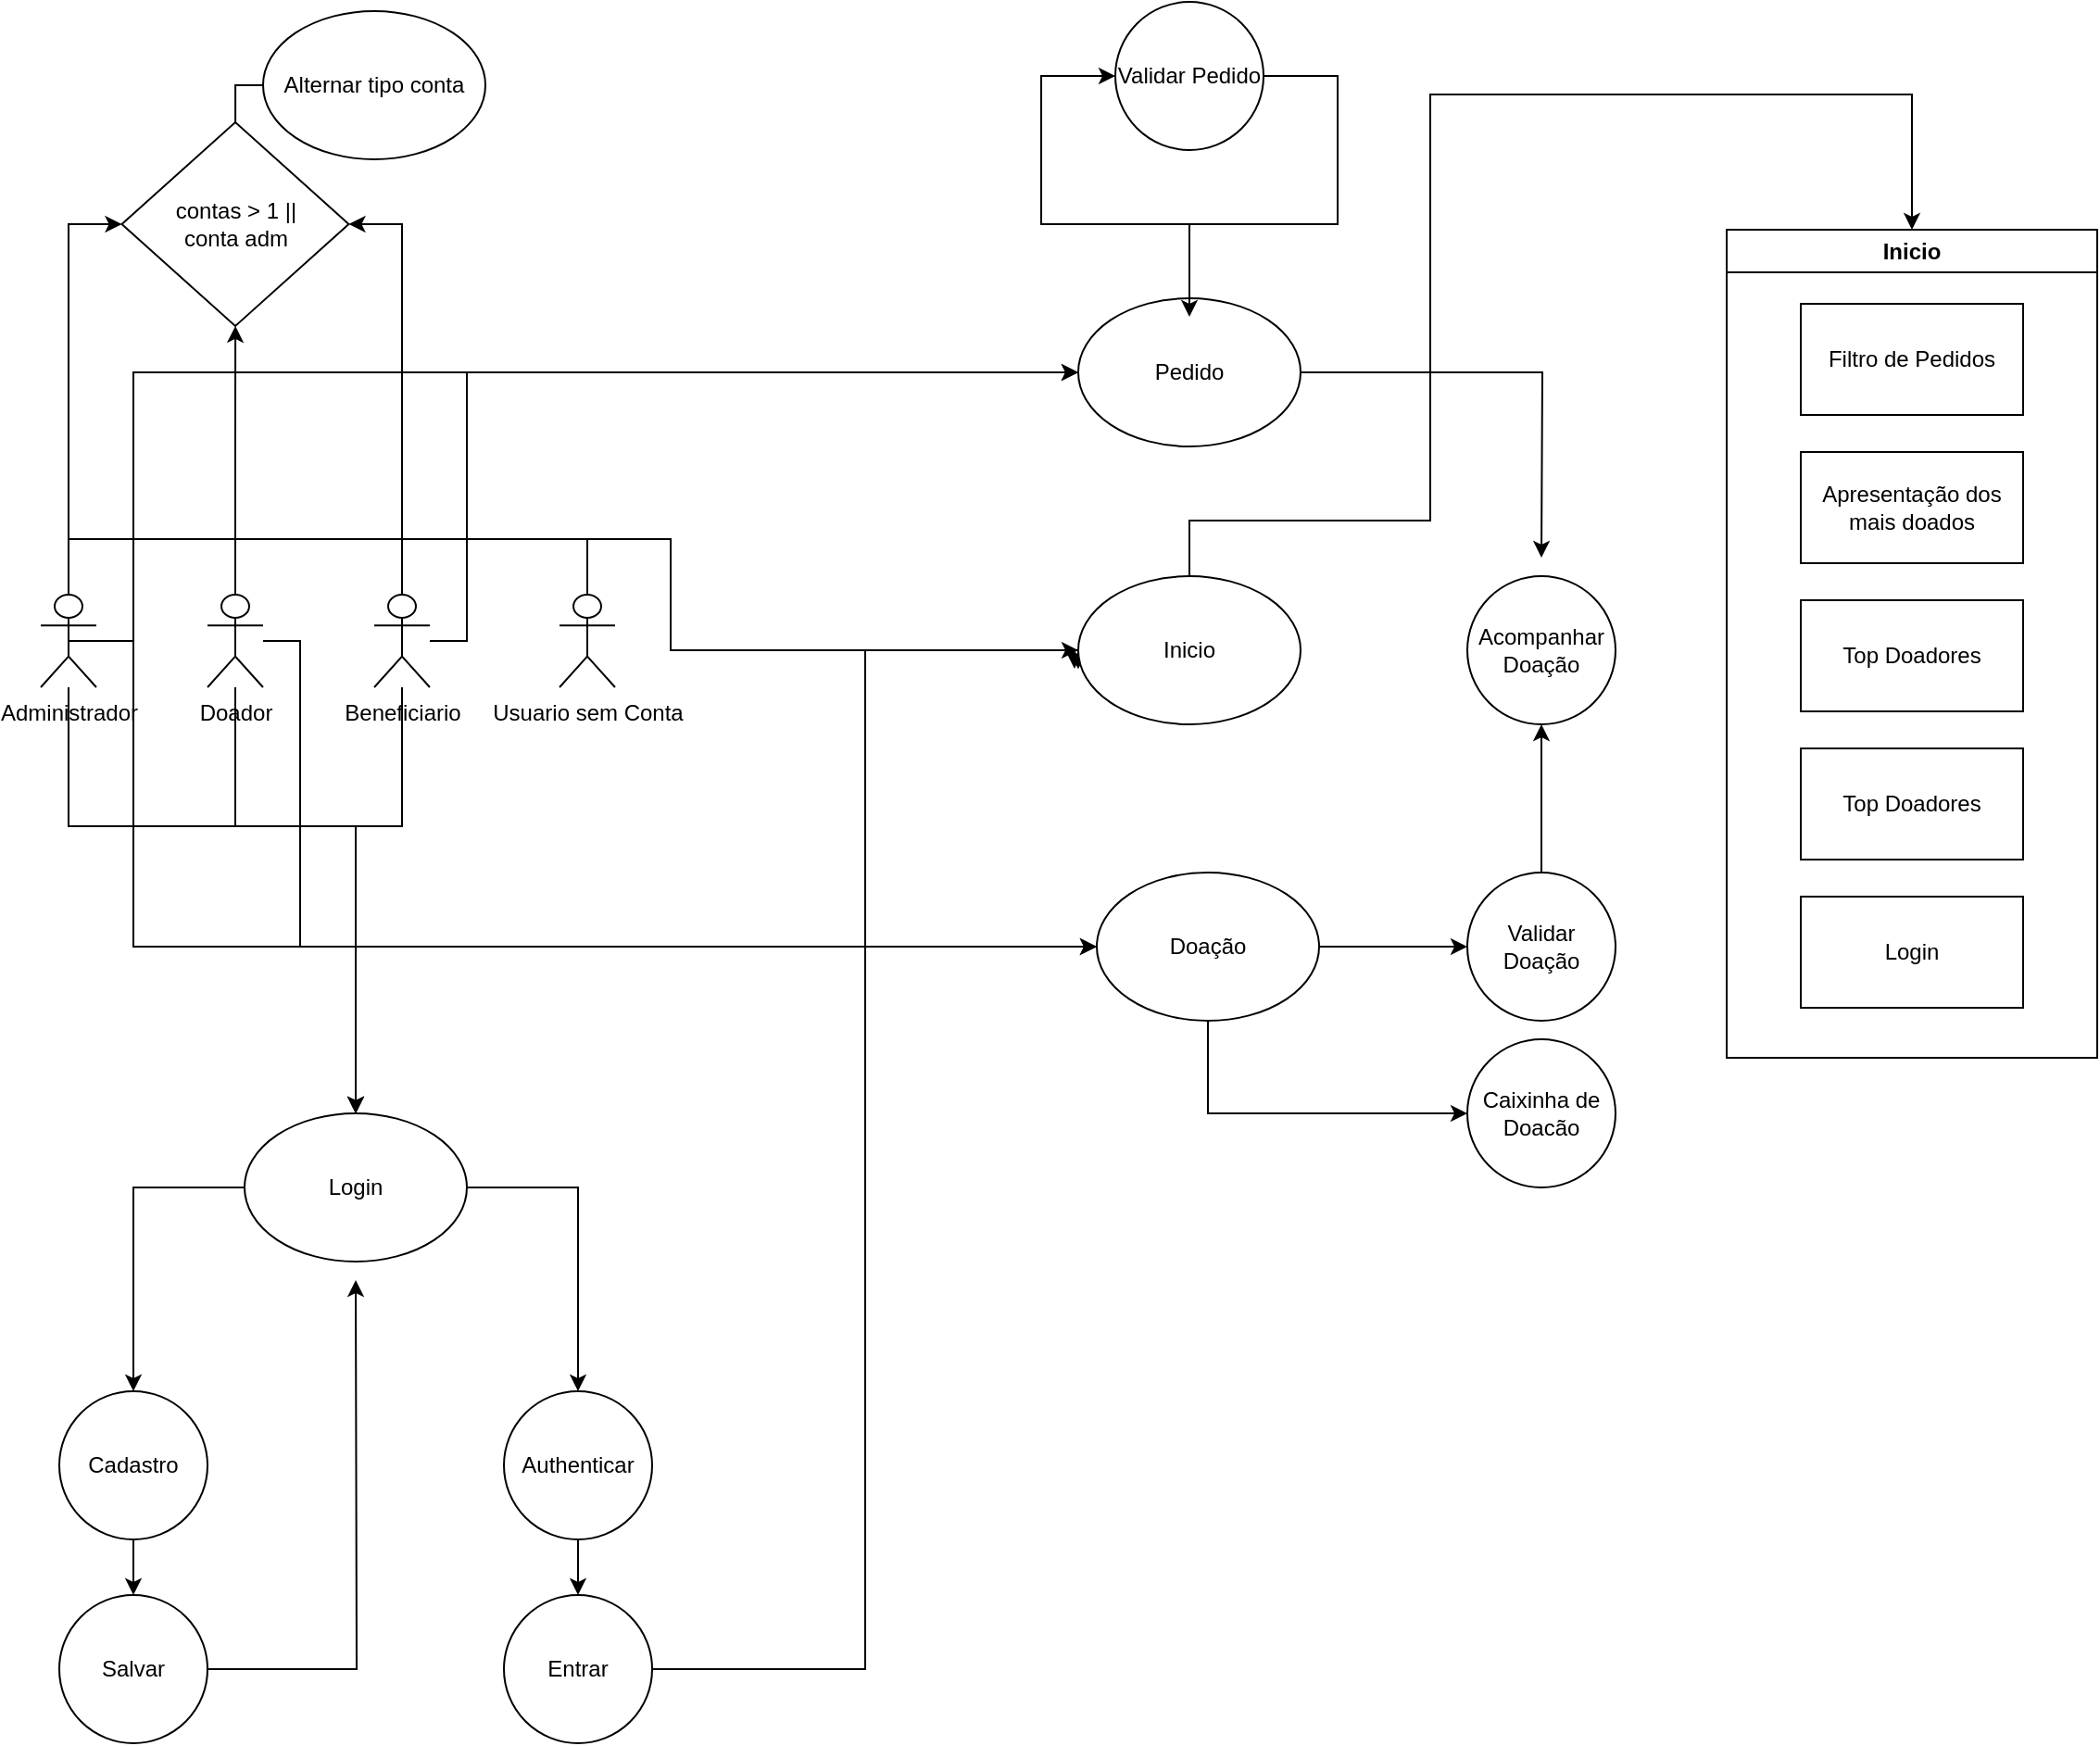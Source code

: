 <mxfile version="21.6.8" type="github">
  <diagram name="Página-1" id="pe9PbRQQL5UhokLPyu_G">
    <mxGraphModel dx="2022" dy="899" grid="1" gridSize="10" guides="1" tooltips="1" connect="1" arrows="1" fold="1" page="1" pageScale="1" pageWidth="827" pageHeight="1169" math="0" shadow="0">
      <root>
        <mxCell id="0" />
        <mxCell id="1" parent="0" />
        <mxCell id="Jp_xD6fa2XEamCbHU7ws-20" style="edgeStyle=orthogonalEdgeStyle;rounded=0;orthogonalLoop=1;jettySize=auto;html=1;" parent="1" source="Jp_xD6fa2XEamCbHU7ws-1" target="Jp_xD6fa2XEamCbHU7ws-2" edge="1">
          <mxGeometry relative="1" as="geometry">
            <Array as="points">
              <mxPoint x="315" y="560" />
              <mxPoint x="470" y="560" />
            </Array>
          </mxGeometry>
        </mxCell>
        <mxCell id="Jp_xD6fa2XEamCbHU7ws-28" style="edgeStyle=orthogonalEdgeStyle;rounded=0;orthogonalLoop=1;jettySize=auto;html=1;entryX=0;entryY=0.625;entryDx=0;entryDy=0;entryPerimeter=0;" parent="1" source="Jp_xD6fa2XEamCbHU7ws-1" target="Jp_xD6fa2XEamCbHU7ws-22" edge="1">
          <mxGeometry relative="1" as="geometry">
            <Array as="points">
              <mxPoint x="315" y="405" />
              <mxPoint x="640" y="405" />
              <mxPoint x="640" y="465" />
              <mxPoint x="860" y="465" />
            </Array>
          </mxGeometry>
        </mxCell>
        <mxCell id="Jp_xD6fa2XEamCbHU7ws-32" style="edgeStyle=orthogonalEdgeStyle;rounded=0;orthogonalLoop=1;jettySize=auto;html=1;entryX=0;entryY=0.5;entryDx=0;entryDy=0;" parent="1" source="Jp_xD6fa2XEamCbHU7ws-1" target="Jp_xD6fa2XEamCbHU7ws-30" edge="1">
          <mxGeometry relative="1" as="geometry">
            <Array as="points">
              <mxPoint x="350" y="460" />
              <mxPoint x="350" y="625" />
            </Array>
          </mxGeometry>
        </mxCell>
        <mxCell id="Jp_xD6fa2XEamCbHU7ws-35" style="edgeStyle=orthogonalEdgeStyle;rounded=0;orthogonalLoop=1;jettySize=auto;html=1;exitX=0.5;exitY=0.5;exitDx=0;exitDy=0;exitPerimeter=0;entryX=0;entryY=0.5;entryDx=0;entryDy=0;" parent="1" source="Jp_xD6fa2XEamCbHU7ws-1" target="Jp_xD6fa2XEamCbHU7ws-33" edge="1">
          <mxGeometry relative="1" as="geometry">
            <Array as="points">
              <mxPoint x="350" y="460" />
              <mxPoint x="350" y="315" />
            </Array>
          </mxGeometry>
        </mxCell>
        <mxCell id="g64wiQgbRFAItWLLVFa3-40" style="edgeStyle=orthogonalEdgeStyle;rounded=0;orthogonalLoop=1;jettySize=auto;html=1;" edge="1" parent="1" source="Jp_xD6fa2XEamCbHU7ws-1" target="g64wiQgbRFAItWLLVFa3-30">
          <mxGeometry relative="1" as="geometry">
            <Array as="points">
              <mxPoint x="315" y="235" />
            </Array>
          </mxGeometry>
        </mxCell>
        <mxCell id="Jp_xD6fa2XEamCbHU7ws-1" value="Administrador" style="shape=umlActor;verticalLabelPosition=bottom;verticalAlign=top;html=1;outlineConnect=0;" parent="1" vertex="1">
          <mxGeometry x="300" y="435" width="30" height="50" as="geometry" />
        </mxCell>
        <mxCell id="Jp_xD6fa2XEamCbHU7ws-6" style="edgeStyle=orthogonalEdgeStyle;rounded=0;orthogonalLoop=1;jettySize=auto;html=1;entryX=0.5;entryY=0;entryDx=0;entryDy=0;" parent="1" source="Jp_xD6fa2XEamCbHU7ws-2" target="Jp_xD6fa2XEamCbHU7ws-11" edge="1">
          <mxGeometry relative="1" as="geometry">
            <mxPoint x="350" y="855" as="targetPoint" />
          </mxGeometry>
        </mxCell>
        <mxCell id="Jp_xD6fa2XEamCbHU7ws-12" style="edgeStyle=orthogonalEdgeStyle;rounded=0;orthogonalLoop=1;jettySize=auto;html=1;entryX=0.5;entryY=0;entryDx=0;entryDy=0;" parent="1" source="Jp_xD6fa2XEamCbHU7ws-2" target="Jp_xD6fa2XEamCbHU7ws-9" edge="1">
          <mxGeometry relative="1" as="geometry" />
        </mxCell>
        <mxCell id="Jp_xD6fa2XEamCbHU7ws-2" value="Login" style="ellipse;whiteSpace=wrap;html=1;" parent="1" vertex="1">
          <mxGeometry x="410" y="715" width="120" height="80" as="geometry" />
        </mxCell>
        <mxCell id="Jp_xD6fa2XEamCbHU7ws-17" style="edgeStyle=orthogonalEdgeStyle;rounded=0;orthogonalLoop=1;jettySize=auto;html=1;entryX=0.5;entryY=0;entryDx=0;entryDy=0;" parent="1" source="Jp_xD6fa2XEamCbHU7ws-3" target="Jp_xD6fa2XEamCbHU7ws-2" edge="1">
          <mxGeometry relative="1" as="geometry">
            <Array as="points">
              <mxPoint x="405" y="560" />
              <mxPoint x="470" y="560" />
            </Array>
          </mxGeometry>
        </mxCell>
        <mxCell id="Jp_xD6fa2XEamCbHU7ws-23" style="edgeStyle=orthogonalEdgeStyle;rounded=0;orthogonalLoop=1;jettySize=auto;html=1;exitX=0.5;exitY=0;exitDx=0;exitDy=0;exitPerimeter=0;" parent="1" edge="1">
          <mxGeometry relative="1" as="geometry">
            <mxPoint x="405" y="445" as="sourcePoint" />
            <mxPoint x="860" y="475" as="targetPoint" />
            <Array as="points">
              <mxPoint x="405" y="405" />
              <mxPoint x="640" y="405" />
              <mxPoint x="640" y="465" />
              <mxPoint x="860" y="465" />
            </Array>
          </mxGeometry>
        </mxCell>
        <mxCell id="Jp_xD6fa2XEamCbHU7ws-31" style="edgeStyle=orthogonalEdgeStyle;rounded=0;orthogonalLoop=1;jettySize=auto;html=1;entryX=0;entryY=0.5;entryDx=0;entryDy=0;" parent="1" source="Jp_xD6fa2XEamCbHU7ws-3" target="Jp_xD6fa2XEamCbHU7ws-30" edge="1">
          <mxGeometry relative="1" as="geometry">
            <Array as="points">
              <mxPoint x="440" y="460" />
              <mxPoint x="440" y="625" />
            </Array>
          </mxGeometry>
        </mxCell>
        <mxCell id="g64wiQgbRFAItWLLVFa3-37" style="edgeStyle=orthogonalEdgeStyle;rounded=0;orthogonalLoop=1;jettySize=auto;html=1;" edge="1" parent="1" source="Jp_xD6fa2XEamCbHU7ws-3" target="g64wiQgbRFAItWLLVFa3-30">
          <mxGeometry relative="1" as="geometry" />
        </mxCell>
        <mxCell id="Jp_xD6fa2XEamCbHU7ws-3" value="Doador" style="shape=umlActor;verticalLabelPosition=bottom;verticalAlign=top;html=1;outlineConnect=0;" parent="1" vertex="1">
          <mxGeometry x="390" y="435" width="30" height="50" as="geometry" />
        </mxCell>
        <mxCell id="Jp_xD6fa2XEamCbHU7ws-16" style="edgeStyle=orthogonalEdgeStyle;rounded=0;orthogonalLoop=1;jettySize=auto;html=1;entryX=0.5;entryY=0;entryDx=0;entryDy=0;" parent="1" source="Jp_xD6fa2XEamCbHU7ws-5" target="Jp_xD6fa2XEamCbHU7ws-2" edge="1">
          <mxGeometry relative="1" as="geometry">
            <Array as="points">
              <mxPoint x="495" y="560" />
              <mxPoint x="470" y="560" />
            </Array>
          </mxGeometry>
        </mxCell>
        <mxCell id="Jp_xD6fa2XEamCbHU7ws-27" style="edgeStyle=orthogonalEdgeStyle;rounded=0;orthogonalLoop=1;jettySize=auto;html=1;exitX=0.5;exitY=0;exitDx=0;exitDy=0;exitPerimeter=0;entryX=-0.017;entryY=0.625;entryDx=0;entryDy=0;entryPerimeter=0;" parent="1" source="Jp_xD6fa2XEamCbHU7ws-5" target="Jp_xD6fa2XEamCbHU7ws-22" edge="1">
          <mxGeometry relative="1" as="geometry">
            <Array as="points">
              <mxPoint x="495" y="405" />
              <mxPoint x="640" y="405" />
              <mxPoint x="640" y="465" />
              <mxPoint x="858" y="465" />
            </Array>
          </mxGeometry>
        </mxCell>
        <mxCell id="Jp_xD6fa2XEamCbHU7ws-34" style="edgeStyle=orthogonalEdgeStyle;rounded=0;orthogonalLoop=1;jettySize=auto;html=1;entryX=0;entryY=0.5;entryDx=0;entryDy=0;" parent="1" source="Jp_xD6fa2XEamCbHU7ws-5" target="Jp_xD6fa2XEamCbHU7ws-33" edge="1">
          <mxGeometry relative="1" as="geometry">
            <Array as="points">
              <mxPoint x="530" y="460" />
              <mxPoint x="530" y="315" />
            </Array>
          </mxGeometry>
        </mxCell>
        <mxCell id="g64wiQgbRFAItWLLVFa3-29" style="edgeStyle=orthogonalEdgeStyle;rounded=0;orthogonalLoop=1;jettySize=auto;html=1;" edge="1" parent="1" source="g64wiQgbRFAItWLLVFa3-30" target="g64wiQgbRFAItWLLVFa3-23">
          <mxGeometry relative="1" as="geometry">
            <Array as="points" />
          </mxGeometry>
        </mxCell>
        <mxCell id="Jp_xD6fa2XEamCbHU7ws-5" value="Beneficiario" style="shape=umlActor;verticalLabelPosition=bottom;verticalAlign=top;html=1;outlineConnect=0;" parent="1" vertex="1">
          <mxGeometry x="480" y="435" width="30" height="50" as="geometry" />
        </mxCell>
        <mxCell id="Jp_xD6fa2XEamCbHU7ws-13" style="edgeStyle=orthogonalEdgeStyle;rounded=0;orthogonalLoop=1;jettySize=auto;html=1;exitX=0.5;exitY=1;exitDx=0;exitDy=0;" parent="1" source="Jp_xD6fa2XEamCbHU7ws-9" target="Jp_xD6fa2XEamCbHU7ws-10" edge="1">
          <mxGeometry relative="1" as="geometry" />
        </mxCell>
        <mxCell id="Jp_xD6fa2XEamCbHU7ws-9" value="Authenticar" style="ellipse;whiteSpace=wrap;html=1;aspect=fixed;" parent="1" vertex="1">
          <mxGeometry x="550" y="865" width="80" height="80" as="geometry" />
        </mxCell>
        <mxCell id="Jp_xD6fa2XEamCbHU7ws-41" style="edgeStyle=orthogonalEdgeStyle;rounded=0;orthogonalLoop=1;jettySize=auto;html=1;entryX=0;entryY=0.5;entryDx=0;entryDy=0;" parent="1" source="Jp_xD6fa2XEamCbHU7ws-10" target="Jp_xD6fa2XEamCbHU7ws-22" edge="1">
          <mxGeometry relative="1" as="geometry" />
        </mxCell>
        <mxCell id="Jp_xD6fa2XEamCbHU7ws-10" value="Entrar" style="ellipse;whiteSpace=wrap;html=1;aspect=fixed;" parent="1" vertex="1">
          <mxGeometry x="550" y="975" width="80" height="80" as="geometry" />
        </mxCell>
        <mxCell id="Jp_xD6fa2XEamCbHU7ws-43" style="edgeStyle=orthogonalEdgeStyle;rounded=0;orthogonalLoop=1;jettySize=auto;html=1;entryX=0.5;entryY=0;entryDx=0;entryDy=0;" parent="1" source="Jp_xD6fa2XEamCbHU7ws-11" target="Jp_xD6fa2XEamCbHU7ws-42" edge="1">
          <mxGeometry relative="1" as="geometry" />
        </mxCell>
        <mxCell id="Jp_xD6fa2XEamCbHU7ws-11" value="Cadastro" style="ellipse;whiteSpace=wrap;html=1;aspect=fixed;" parent="1" vertex="1">
          <mxGeometry x="310" y="865" width="80" height="80" as="geometry" />
        </mxCell>
        <mxCell id="Jp_xD6fa2XEamCbHU7ws-29" style="edgeStyle=orthogonalEdgeStyle;rounded=0;orthogonalLoop=1;jettySize=auto;html=1;entryX=0;entryY=0.613;entryDx=0;entryDy=0;entryPerimeter=0;" parent="1" source="Jp_xD6fa2XEamCbHU7ws-21" target="Jp_xD6fa2XEamCbHU7ws-22" edge="1">
          <mxGeometry relative="1" as="geometry">
            <Array as="points">
              <mxPoint x="595" y="405" />
              <mxPoint x="640" y="405" />
              <mxPoint x="640" y="465" />
              <mxPoint x="860" y="465" />
            </Array>
          </mxGeometry>
        </mxCell>
        <mxCell id="Jp_xD6fa2XEamCbHU7ws-21" value="Usuario sem Conta" style="shape=umlActor;verticalLabelPosition=bottom;verticalAlign=top;html=1;outlineConnect=0;" parent="1" vertex="1">
          <mxGeometry x="580" y="435" width="30" height="50" as="geometry" />
        </mxCell>
        <mxCell id="g64wiQgbRFAItWLLVFa3-18" style="edgeStyle=orthogonalEdgeStyle;rounded=0;orthogonalLoop=1;jettySize=auto;html=1;entryX=0.5;entryY=0;entryDx=0;entryDy=0;" edge="1" parent="1" source="Jp_xD6fa2XEamCbHU7ws-22" target="Jp_xD6fa2XEamCbHU7ws-50">
          <mxGeometry relative="1" as="geometry">
            <Array as="points">
              <mxPoint x="920" y="395" />
              <mxPoint x="1050" y="395" />
              <mxPoint x="1050" y="165" />
              <mxPoint x="1310" y="165" />
            </Array>
          </mxGeometry>
        </mxCell>
        <mxCell id="Jp_xD6fa2XEamCbHU7ws-22" value="Inicio" style="ellipse;whiteSpace=wrap;html=1;" parent="1" vertex="1">
          <mxGeometry x="860" y="425" width="120" height="80" as="geometry" />
        </mxCell>
        <mxCell id="g64wiQgbRFAItWLLVFa3-15" style="edgeStyle=orthogonalEdgeStyle;rounded=0;orthogonalLoop=1;jettySize=auto;html=1;exitX=1;exitY=0.5;exitDx=0;exitDy=0;entryX=0;entryY=0.5;entryDx=0;entryDy=0;" edge="1" parent="1" source="Jp_xD6fa2XEamCbHU7ws-30" target="g64wiQgbRFAItWLLVFa3-14">
          <mxGeometry relative="1" as="geometry" />
        </mxCell>
        <mxCell id="g64wiQgbRFAItWLLVFa3-17" style="edgeStyle=orthogonalEdgeStyle;rounded=0;orthogonalLoop=1;jettySize=auto;html=1;" edge="1" parent="1" source="Jp_xD6fa2XEamCbHU7ws-30" target="Jp_xD6fa2XEamCbHU7ws-47">
          <mxGeometry relative="1" as="geometry">
            <Array as="points">
              <mxPoint x="930" y="715" />
            </Array>
          </mxGeometry>
        </mxCell>
        <mxCell id="Jp_xD6fa2XEamCbHU7ws-30" value="Doação" style="ellipse;whiteSpace=wrap;html=1;" parent="1" vertex="1">
          <mxGeometry x="870" y="585" width="120" height="80" as="geometry" />
        </mxCell>
        <mxCell id="Jp_xD6fa2XEamCbHU7ws-38" style="edgeStyle=orthogonalEdgeStyle;rounded=0;orthogonalLoop=1;jettySize=auto;html=1;" parent="1" source="Jp_xD6fa2XEamCbHU7ws-33" edge="1">
          <mxGeometry relative="1" as="geometry">
            <mxPoint x="1110" y="415" as="targetPoint" />
          </mxGeometry>
        </mxCell>
        <mxCell id="g64wiQgbRFAItWLLVFa3-3" value="" style="edgeStyle=orthogonalEdgeStyle;rounded=0;orthogonalLoop=1;jettySize=auto;html=1;" edge="1" parent="1" source="Jp_xD6fa2XEamCbHU7ws-33" target="g64wiQgbRFAItWLLVFa3-2">
          <mxGeometry relative="1" as="geometry">
            <Array as="points">
              <mxPoint x="920" y="235" />
              <mxPoint x="840" y="235" />
              <mxPoint x="840" y="155" />
            </Array>
          </mxGeometry>
        </mxCell>
        <mxCell id="Jp_xD6fa2XEamCbHU7ws-33" value="Pedido" style="ellipse;whiteSpace=wrap;html=1;" parent="1" vertex="1">
          <mxGeometry x="860" y="275" width="120" height="80" as="geometry" />
        </mxCell>
        <mxCell id="Jp_xD6fa2XEamCbHU7ws-40" value="Acompanhar&lt;br&gt;Doação" style="ellipse;whiteSpace=wrap;html=1;aspect=fixed;" parent="1" vertex="1">
          <mxGeometry x="1070" y="425" width="80" height="80" as="geometry" />
        </mxCell>
        <mxCell id="Jp_xD6fa2XEamCbHU7ws-44" style="edgeStyle=orthogonalEdgeStyle;rounded=0;orthogonalLoop=1;jettySize=auto;html=1;" parent="1" source="Jp_xD6fa2XEamCbHU7ws-42" edge="1">
          <mxGeometry relative="1" as="geometry">
            <mxPoint x="470" y="805" as="targetPoint" />
          </mxGeometry>
        </mxCell>
        <mxCell id="Jp_xD6fa2XEamCbHU7ws-42" value="Salvar" style="ellipse;whiteSpace=wrap;html=1;aspect=fixed;" parent="1" vertex="1">
          <mxGeometry x="310" y="975" width="80" height="80" as="geometry" />
        </mxCell>
        <mxCell id="Jp_xD6fa2XEamCbHU7ws-47" value="Caixinha de Doacão" style="ellipse;whiteSpace=wrap;html=1;" parent="1" vertex="1">
          <mxGeometry x="1070" y="675" width="80" height="80" as="geometry" />
        </mxCell>
        <mxCell id="Jp_xD6fa2XEamCbHU7ws-50" value="Inicio" style="swimlane;whiteSpace=wrap;html=1;" parent="1" vertex="1">
          <mxGeometry x="1210" y="238" width="200" height="447" as="geometry" />
        </mxCell>
        <mxCell id="Jp_xD6fa2XEamCbHU7ws-52" value="Filtro de Pedidos" style="rounded=0;whiteSpace=wrap;html=1;" parent="Jp_xD6fa2XEamCbHU7ws-50" vertex="1">
          <mxGeometry x="40" y="40" width="120" height="60" as="geometry" />
        </mxCell>
        <mxCell id="Jp_xD6fa2XEamCbHU7ws-53" value="Apresentação dos mais doados" style="rounded=0;whiteSpace=wrap;html=1;" parent="Jp_xD6fa2XEamCbHU7ws-50" vertex="1">
          <mxGeometry x="40" y="120" width="120" height="60" as="geometry" />
        </mxCell>
        <mxCell id="Jp_xD6fa2XEamCbHU7ws-54" value="Top Doadores" style="rounded=0;whiteSpace=wrap;html=1;" parent="Jp_xD6fa2XEamCbHU7ws-50" vertex="1">
          <mxGeometry x="40" y="200" width="120" height="60" as="geometry" />
        </mxCell>
        <mxCell id="Jp_xD6fa2XEamCbHU7ws-55" value="Top Doadores" style="rounded=0;whiteSpace=wrap;html=1;" parent="Jp_xD6fa2XEamCbHU7ws-50" vertex="1">
          <mxGeometry x="40" y="280" width="120" height="60" as="geometry" />
        </mxCell>
        <mxCell id="g64wiQgbRFAItWLLVFa3-10" value="Login" style="rounded=0;whiteSpace=wrap;html=1;" vertex="1" parent="Jp_xD6fa2XEamCbHU7ws-50">
          <mxGeometry x="40" y="360" width="120" height="60" as="geometry" />
        </mxCell>
        <mxCell id="g64wiQgbRFAItWLLVFa3-4" style="edgeStyle=orthogonalEdgeStyle;rounded=0;orthogonalLoop=1;jettySize=auto;html=1;" edge="1" parent="1" source="g64wiQgbRFAItWLLVFa3-2">
          <mxGeometry relative="1" as="geometry">
            <mxPoint x="920" y="285" as="targetPoint" />
            <Array as="points">
              <mxPoint x="1000" y="155" />
              <mxPoint x="1000" y="235" />
              <mxPoint x="920" y="235" />
            </Array>
          </mxGeometry>
        </mxCell>
        <mxCell id="g64wiQgbRFAItWLLVFa3-2" value="Validar Pedido" style="ellipse;whiteSpace=wrap;html=1;" vertex="1" parent="1">
          <mxGeometry x="880" y="115" width="80" height="80" as="geometry" />
        </mxCell>
        <mxCell id="g64wiQgbRFAItWLLVFa3-16" style="edgeStyle=orthogonalEdgeStyle;rounded=0;orthogonalLoop=1;jettySize=auto;html=1;entryX=0.5;entryY=1;entryDx=0;entryDy=0;" edge="1" parent="1" source="g64wiQgbRFAItWLLVFa3-14" target="Jp_xD6fa2XEamCbHU7ws-40">
          <mxGeometry relative="1" as="geometry">
            <Array as="points">
              <mxPoint x="1110" y="625" />
            </Array>
          </mxGeometry>
        </mxCell>
        <mxCell id="g64wiQgbRFAItWLLVFa3-14" value="Validar Doação" style="ellipse;whiteSpace=wrap;html=1;" vertex="1" parent="1">
          <mxGeometry x="1070" y="585" width="80" height="80" as="geometry" />
        </mxCell>
        <mxCell id="g64wiQgbRFAItWLLVFa3-23" value="Alternar tipo conta" style="ellipse;whiteSpace=wrap;html=1;" vertex="1" parent="1">
          <mxGeometry x="420" y="120" width="120" height="80" as="geometry" />
        </mxCell>
        <mxCell id="g64wiQgbRFAItWLLVFa3-31" value="" style="edgeStyle=orthogonalEdgeStyle;rounded=0;orthogonalLoop=1;jettySize=auto;html=1;" edge="1" parent="1" source="Jp_xD6fa2XEamCbHU7ws-5" target="g64wiQgbRFAItWLLVFa3-30">
          <mxGeometry relative="1" as="geometry">
            <mxPoint x="495" y="435" as="sourcePoint" />
            <mxPoint x="405" y="180" as="targetPoint" />
            <Array as="points">
              <mxPoint x="495" y="235" />
            </Array>
          </mxGeometry>
        </mxCell>
        <mxCell id="g64wiQgbRFAItWLLVFa3-30" value="contas &amp;gt; 1 ||&lt;br&gt;conta adm" style="rhombus;whiteSpace=wrap;html=1;" vertex="1" parent="1">
          <mxGeometry x="343.75" y="180" width="122.5" height="110" as="geometry" />
        </mxCell>
      </root>
    </mxGraphModel>
  </diagram>
</mxfile>
